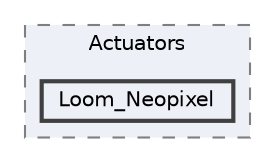 digraph "C:/Users/Will/AppData/Local/Arduino15/packages/loom4/hardware/samd/4.0.6/libraries/Loom/src/Hardware/Actuators/Loom_Neopixel"
{
 // LATEX_PDF_SIZE
  bgcolor="transparent";
  edge [fontname=Helvetica,fontsize=10,labelfontname=Helvetica,labelfontsize=10];
  node [fontname=Helvetica,fontsize=10,shape=box,height=0.2,width=0.4];
  compound=true
  subgraph clusterdir_f61bdc3dd6227e77353385cab0ce2984 {
    graph [ bgcolor="#edf0f7", pencolor="grey50", label="Actuators", fontname=Helvetica,fontsize=10 style="filled,dashed", URL="dir_f61bdc3dd6227e77353385cab0ce2984.html",tooltip=""]
  dir_fb323033a2b1f8358ff1f1e20e333d58 [label="Loom_Neopixel", fillcolor="#edf0f7", color="grey25", style="filled,bold", URL="dir_fb323033a2b1f8358ff1f1e20e333d58.html",tooltip=""];
  }
}
